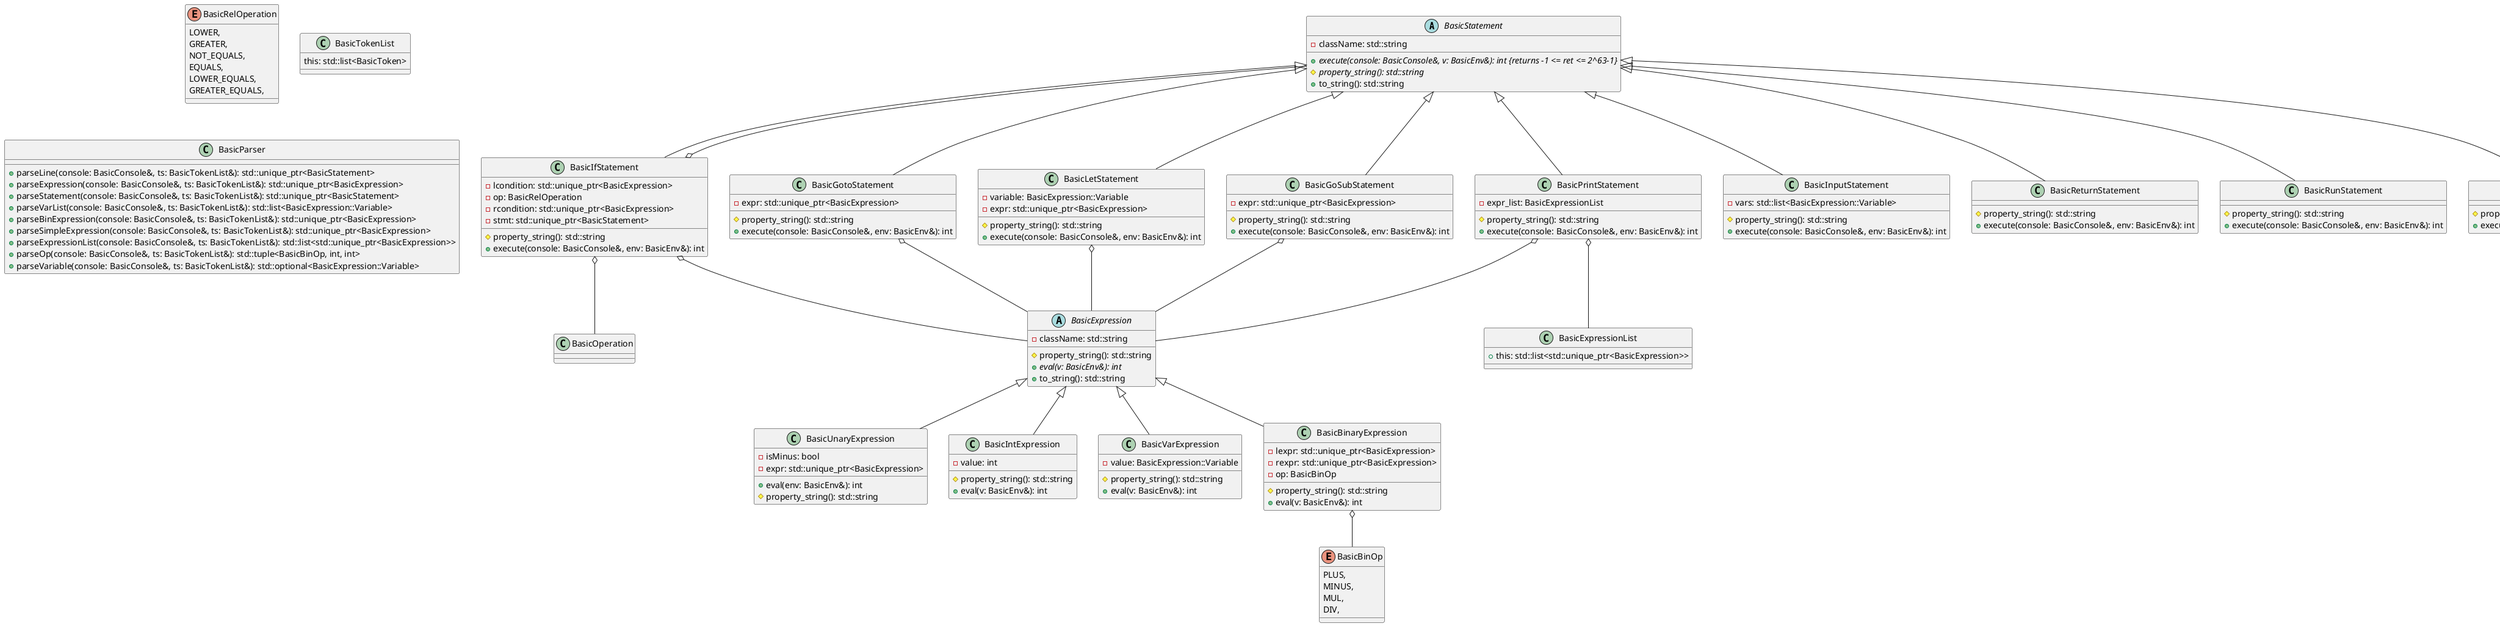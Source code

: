 @startuml Parser classes


abstract class BasicStatement {
    - className: std::string
    ' -1 = error, 0 = next, else the line to jump to
    + {abstract} execute(console: BasicConsole&, v: BasicEnv&): int {returns -1 <= ret <= 2^63-1}
    # {abstract} property_string(): std::string
    + to_string(): std::string
}

abstract class BasicExpression {
    - className: std::string
    # property_string(): std::string
    + {abstract} eval(v: BasicEnv&): int
    + to_string(): std::string
}

class BasicUnaryExpression extends BasicExpression {
    - isMinus: bool
    - expr: std::unique_ptr<BasicExpression>
    + eval(env: BasicEnv&): int
    # property_string(): std::string
}

class BasicIntExpression extends BasicExpression {
    - value: int
    # property_string(): std::string
    + eval(v: BasicEnv&): int
}

class BasicVarExpression extends BasicExpression {
    - value: BasicExpression::Variable
    # property_string(): std::string
    + eval(v: BasicEnv&): int
}

class BasicBinaryExpression extends BasicExpression {
    - lexpr: std::unique_ptr<BasicExpression>
    - rexpr: std::unique_ptr<BasicExpression>
    - op: BasicBinOp
    # property_string(): std::string
    + eval(v: BasicEnv&): int
}

enum BasicBinOp {
    PLUS,
    MINUS,
    MUL,
    DIV,
}

BasicBinaryExpression o-- BasicBinOp

class BasicExpressionList {
    + this: std::list<std::unique_ptr<BasicExpression>>
}

class BasicPrintStatement extends BasicStatement {
    - expr_list: BasicExpressionList
    # property_string(): std::string
    + execute(console: BasicConsole&, env: BasicEnv&): int
}

BasicPrintStatement o-- BasicExpressionList

class BasicIfStatement extends BasicStatement {
    - lcondition: std::unique_ptr<BasicExpression>
    - op: BasicRelOperation
    - rcondition: std::unique_ptr<BasicExpression>
    - stmt: std::unique_ptr<BasicStatement>
    # property_string(): std::string
    + execute(console: BasicConsole&, env: BasicEnv&): int
}

class BasicGotoStatement extends BasicStatement {
    - expr: std::unique_ptr<BasicExpression>
    # property_string(): std::string
    + execute(console: BasicConsole&, env: BasicEnv&): int
}

class BasicInputStatement extends BasicStatement {
    - vars: std::list<BasicExpression::Variable>
    # property_string(): std::string
    + execute(console: BasicConsole&, env: BasicEnv&): int
}

class BasicLetStatement extends BasicStatement {
    - variable: BasicExpression::Variable
    - expr: std::unique_ptr<BasicExpression>
    # property_string(): std::string
    + execute(console: BasicConsole&, env: BasicEnv&): int
}

class BasicGoSubStatement extends BasicStatement {
    - expr: std::unique_ptr<BasicExpression>
    # property_string(): std::string
    + execute(console: BasicConsole&, env: BasicEnv&): int
}

class BasicReturnStatement extends BasicStatement {
    # property_string(): std::string
    + execute(console: BasicConsole&, env: BasicEnv&): int
}

class BasicRunStatement extends BasicStatement {
    # property_string(): std::string
    + execute(console: BasicConsole&, env: BasicEnv&): int
}

class BasicEndStatement extends BasicStatement {
    # property_string(): std::string
    + execute(console: BasicConsole&, env: BasicEnv&): int
}

enum BasicRelOperation {
    LOWER,
    GREATER,
    NOT_EQUALS,
    EQUALS,
    LOWER_EQUALS,
    GREATER_EQUALS,
}

class BasicTokenList {
    this: std::list<BasicToken>
}

class BasicParser {
    + parseLine(console: BasicConsole&, ts: BasicTokenList&): std::unique_ptr<BasicStatement>
    + parseExpression(console: BasicConsole&, ts: BasicTokenList&): std::unique_ptr<BasicExpression>
    + parseStatement(console: BasicConsole&, ts: BasicTokenList&): std::unique_ptr<BasicStatement>
    + parseVarList(console: BasicConsole&, ts: BasicTokenList&): std::list<BasicExpression::Variable>
    + parseBinExpression(console: BasicConsole&, ts: BasicTokenList&): std::unique_ptr<BasicExpression>
    + parseSimpleExpression(console: BasicConsole&, ts: BasicTokenList&): std::unique_ptr<BasicExpression>
    + parseExpressionList(console: BasicConsole&, ts: BasicTokenList&): std::list<std::unique_ptr<BasicExpression>>
    + parseOp(console: BasicConsole&, ts: BasicTokenList&): std::tuple<BasicBinOp, int, int>
    + parseVariable(console: BasicConsole&, ts: BasicTokenList&): std::optional<BasicExpression::Variable>
}

BasicIfStatement o-- BasicExpression
BasicIfStatement o-- BasicStatement
BasicPrintStatement o-- BasicExpression
BasicIfStatement o-- BasicOperation
BasicGotoStatement o-- BasicExpression
BasicLetStatement o-- BasicExpression
BasicGoSubStatement o-- BasicExpression

@enduml
